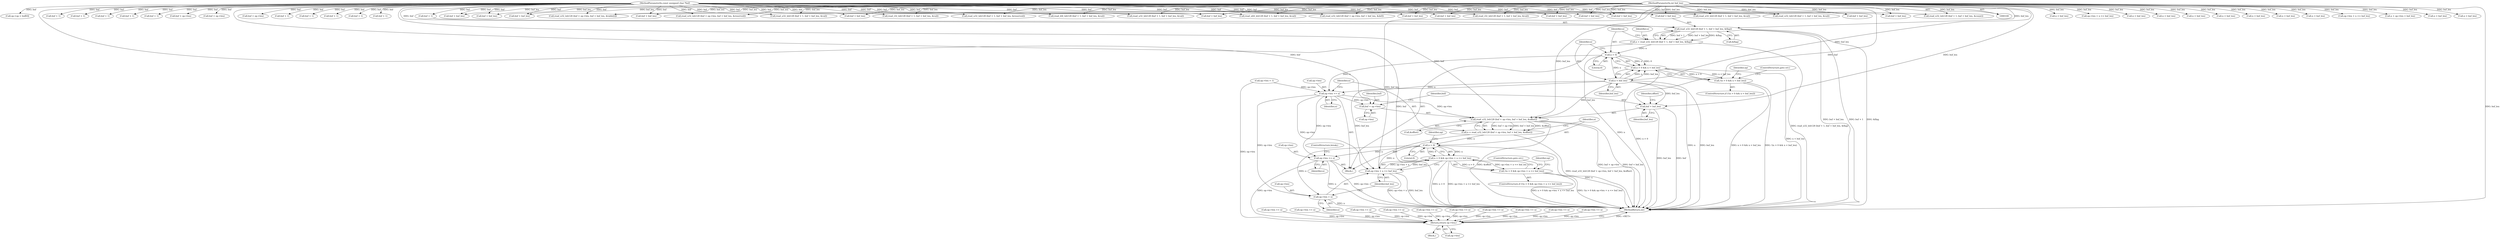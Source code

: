 digraph "0_radare2_52b1526443c1f433087928291d1c3d37a5600515@API" {
"1000787" [label="(Call,read_u32_leb128 (buf + 1, buf + buf_len, &flag))"];
"1000102" [label="(MethodParameterIn,const unsigned char *buf)"];
"1000103" [label="(MethodParameterIn,int buf_len)"];
"1000785" [label="(Call,n = read_u32_leb128 (buf + 1, buf + buf_len, &flag))"];
"1000799" [label="(Call,n > 0)"];
"1000798" [label="(Call,n > 0 && n < buf_len)"];
"1000797" [label="(Call,!(n > 0 && n < buf_len))"];
"1000802" [label="(Call,n < buf_len)"];
"1000806" [label="(Call,op->len += n)"];
"1000813" [label="(Call,read_u32_leb128 (buf + op->len, buf + buf_len, &offset))"];
"1000811" [label="(Call,n = read_u32_leb128 (buf + op->len, buf + buf_len, &offset))"];
"1000827" [label="(Call,n > 0)"];
"1000826" [label="(Call,n > 0 && op->len + n <= buf_len)"];
"1000825" [label="(Call,!(n > 0 && op->len + n <= buf_len))"];
"1000830" [label="(Call,op->len + n <= buf_len)"];
"1000831" [label="(Call,op->len + n)"];
"1000849" [label="(Call,op->len += n)"];
"1001053" [label="(Return,return op->len;)"];
"1000814" [label="(Call,buf + op->len)"];
"1000819" [label="(Call,buf + buf_len)"];
"1000830" [label="(Call,op->len + n <= buf_len)"];
"1000530" [label="(Call,buf + op->len)"];
"1000799" [label="(Call,n > 0)"];
"1000660" [label="(Call,buf + op->len)"];
"1000718" [label="(Call,buf + 1)"];
"1000913" [label="(Call,buf + 1)"];
"1000454" [label="(Call,buf + buf_len)"];
"1000965" [label="(Call,op->len += n)"];
"1000897" [label="(Call,op->len += n)"];
"1001035" [label="(Call,n < buf_len)"];
"1000105" [label="(Call,op->len = 1)"];
"1000837" [label="(ControlStructure,goto err;)"];
"1000402" [label="(Call,buf + buf_len)"];
"1000836" [label="(Identifier,buf_len)"];
"1000984" [label="(Call,buf + buf_len)"];
"1000427" [label="(Call,op->len += n)"];
"1000514" [label="(Call,op->len + n <= buf_len)"];
"1000814" [label="(Call,buf + op->len)"];
"1000916" [label="(Call,buf + buf_len)"];
"1000797" [label="(Call,!(n > 0 && n < buf_len))"];
"1000786" [label="(Identifier,n)"];
"1000659" [label="(Call,read_u32_leb128 (buf + op->len, buf + buf_len, &reserved))"];
"1000931" [label="(Call,op->len += n)"];
"1000840" [label="(Identifier,op)"];
"1000820" [label="(Identifier,buf)"];
"1000787" [label="(Call,read_u32_leb128 (buf + 1, buf + buf_len, &flag))"];
"1001045" [label="(Call,op->len += n)"];
"1000791" [label="(Call,buf + buf_len)"];
"1000912" [label="(Call,read_i32_leb128 (buf + 1, buf + buf_len, &val))"];
"1000732" [label="(Call,n < buf_len)"];
"1000306" [label="(Call,n < buf_len)"];
"1000788" [label="(Call,buf + 1)"];
"1000633" [label="(Call,read_u32_leb128 (buf + 1, buf + buf_len, &val))"];
"1000529" [label="(Call,read_u32_leb128 (buf + op->len, buf + buf_len, &def))"];
"1000500" [label="(Call,buf + op->len)"];
"1000291" [label="(Call,read_i32_leb128 (buf + 1, buf + buf_len, &val))"];
"1000803" [label="(Identifier,n)"];
"1000796" [label="(ControlStructure,if (!(n > 0 && n < buf_len)))"];
"1000801" [label="(Literal,0)"];
"1000721" [label="(Call,buf + buf_len)"];
"1000381" [label="(Call,op->len += n)"];
"1000794" [label="(Call,&flag)"];
"1000813" [label="(Call,read_u32_leb128 (buf + op->len, buf + buf_len, &offset))"];
"1000554" [label="(Call,op->len += n)"];
"1000451" [label="(Call,buf + 1)"];
"1000981" [label="(Call,buf + 1)"];
"1000398" [label="(Call,read_u32_leb128 (buf + 1, buf + buf_len, &val))"];
"1000637" [label="(Call,buf + buf_len)"];
"1000827" [label="(Call,n > 0)"];
"1000947" [label="(Call,buf + 1)"];
"1000450" [label="(Call,read_u32_leb128 (buf + 1, buf + buf_len, &count))"];
"1000807" [label="(Call,op->len)"];
"1000110" [label="(Call,op->op = buf[0])"];
"1000499" [label="(Call,read_u32_leb128 (buf + op->len, buf + buf_len, &table[i]))"];
"1000880" [label="(Call,n < buf_len)"];
"1000961" [label="(Call,n < buf_len)"];
"1000808" [label="(Identifier,op)"];
"1000995" [label="(Call,n < buf_len)"];
"1000869" [label="(Call,buf + buf_len)"];
"1000823" [label="(Identifier,offset)"];
"1000717" [label="(Call,read_u32_leb128 (buf + 1, buf + buf_len, &val))"];
"1000812" [label="(Identifier,n)"];
"1000465" [label="(Call,n < buf_len)"];
"1000850" [label="(Call,op->len)"];
"1000665" [label="(Call,buf + buf_len)"];
"1000826" [label="(Call,n > 0 && op->len + n <= buf_len)"];
"1000865" [label="(Call,read_u32_leb128 (buf + 1, buf + buf_len, &reserved))"];
"1000698" [label="(Call,op->len += n)"];
"1000946" [label="(Call,read_i64_leb128 (buf + 1, buf + buf_len, &val))"];
"1000295" [label="(Call,buf + buf_len)"];
"1000816" [label="(Call,op->len)"];
"1000648" [label="(Call,n < buf_len)"];
"1000835" [label="(Identifier,n)"];
"1000815" [label="(Identifier,buf)"];
"1000805" [label="(ControlStructure,goto err;)"];
"1000824" [label="(ControlStructure,if (!(n > 0 && op->len + n <= buf_len)))"];
"1000804" [label="(Identifier,buf_len)"];
"1000292" [label="(Call,buf + 1)"];
"1000802" [label="(Call,n < buf_len)"];
"1000832" [label="(Call,op->len)"];
"1001020" [label="(Call,read_u64_leb128 (buf + 1, buf + buf_len, &val))"];
"1000746" [label="(Call,op->len += n)"];
"1000853" [label="(Identifier,n)"];
"1000854" [label="(ControlStructure,break;)"];
"1000822" [label="(Call,&offset)"];
"1000535" [label="(Call,buf + buf_len)"];
"1001024" [label="(Call,buf + buf_len)"];
"1000833" [label="(Identifier,op)"];
"1001021" [label="(Call,buf + 1)"];
"1000505" [label="(Call,buf + buf_len)"];
"1000821" [label="(Identifier,buf_len)"];
"1000866" [label="(Call,buf + 1)"];
"1000676" [label="(Call,op->len + n <= buf_len)"];
"1001073" [label="(MethodReturn,int)"];
"1000849" [label="(Call,op->len += n)"];
"1000634" [label="(Call,buf + 1)"];
"1000546" [label="(Call,n + op->len < buf_len)"];
"1000811" [label="(Call,n = read_u32_leb128 (buf + op->len, buf + buf_len, &offset))"];
"1000800" [label="(Identifier,n)"];
"1000829" [label="(Literal,0)"];
"1001005" [label="(Call,op->len += n)"];
"1000810" [label="(Identifier,n)"];
"1000103" [label="(MethodParameterIn,int buf_len)"];
"1000980" [label="(Call,read_u32_leb128 (buf + 1, buf + buf_len, &val))"];
"1000798" [label="(Call,n > 0 && n < buf_len)"];
"1000399" [label="(Call,buf + 1)"];
"1000413" [label="(Call,n < buf_len)"];
"1000104" [label="(Block,)"];
"1000785" [label="(Call,n = read_u32_leb128 (buf + 1, buf + buf_len, &flag))"];
"1000102" [label="(MethodParameterIn,const unsigned char *buf)"];
"1000806" [label="(Call,op->len += n)"];
"1000819" [label="(Call,buf + buf_len)"];
"1000831" [label="(Call,op->len + n)"];
"1001053" [label="(Return,return op->len;)"];
"1000775" [label="(Block,)"];
"1001054" [label="(Call,op->len)"];
"1000828" [label="(Identifier,n)"];
"1000927" [label="(Call,n < buf_len)"];
"1000950" [label="(Call,buf + buf_len)"];
"1000825" [label="(Call,!(n > 0 && op->len + n <= buf_len))"];
"1000787" -> "1000785"  [label="AST: "];
"1000787" -> "1000794"  [label="CFG: "];
"1000788" -> "1000787"  [label="AST: "];
"1000791" -> "1000787"  [label="AST: "];
"1000794" -> "1000787"  [label="AST: "];
"1000785" -> "1000787"  [label="CFG: "];
"1000787" -> "1001073"  [label="DDG: buf + buf_len"];
"1000787" -> "1001073"  [label="DDG: buf + 1"];
"1000787" -> "1001073"  [label="DDG: &flag"];
"1000787" -> "1000785"  [label="DDG: buf + 1"];
"1000787" -> "1000785"  [label="DDG: buf + buf_len"];
"1000787" -> "1000785"  [label="DDG: &flag"];
"1000102" -> "1000787"  [label="DDG: buf"];
"1000103" -> "1000787"  [label="DDG: buf_len"];
"1000102" -> "1000100"  [label="AST: "];
"1000102" -> "1001073"  [label="DDG: buf"];
"1000102" -> "1000110"  [label="DDG: buf"];
"1000102" -> "1000291"  [label="DDG: buf"];
"1000102" -> "1000292"  [label="DDG: buf"];
"1000102" -> "1000295"  [label="DDG: buf"];
"1000102" -> "1000398"  [label="DDG: buf"];
"1000102" -> "1000399"  [label="DDG: buf"];
"1000102" -> "1000402"  [label="DDG: buf"];
"1000102" -> "1000450"  [label="DDG: buf"];
"1000102" -> "1000451"  [label="DDG: buf"];
"1000102" -> "1000454"  [label="DDG: buf"];
"1000102" -> "1000499"  [label="DDG: buf"];
"1000102" -> "1000500"  [label="DDG: buf"];
"1000102" -> "1000505"  [label="DDG: buf"];
"1000102" -> "1000529"  [label="DDG: buf"];
"1000102" -> "1000530"  [label="DDG: buf"];
"1000102" -> "1000535"  [label="DDG: buf"];
"1000102" -> "1000633"  [label="DDG: buf"];
"1000102" -> "1000634"  [label="DDG: buf"];
"1000102" -> "1000637"  [label="DDG: buf"];
"1000102" -> "1000659"  [label="DDG: buf"];
"1000102" -> "1000660"  [label="DDG: buf"];
"1000102" -> "1000665"  [label="DDG: buf"];
"1000102" -> "1000717"  [label="DDG: buf"];
"1000102" -> "1000718"  [label="DDG: buf"];
"1000102" -> "1000721"  [label="DDG: buf"];
"1000102" -> "1000788"  [label="DDG: buf"];
"1000102" -> "1000791"  [label="DDG: buf"];
"1000102" -> "1000813"  [label="DDG: buf"];
"1000102" -> "1000814"  [label="DDG: buf"];
"1000102" -> "1000819"  [label="DDG: buf"];
"1000102" -> "1000865"  [label="DDG: buf"];
"1000102" -> "1000866"  [label="DDG: buf"];
"1000102" -> "1000869"  [label="DDG: buf"];
"1000102" -> "1000912"  [label="DDG: buf"];
"1000102" -> "1000913"  [label="DDG: buf"];
"1000102" -> "1000916"  [label="DDG: buf"];
"1000102" -> "1000946"  [label="DDG: buf"];
"1000102" -> "1000947"  [label="DDG: buf"];
"1000102" -> "1000950"  [label="DDG: buf"];
"1000102" -> "1000980"  [label="DDG: buf"];
"1000102" -> "1000981"  [label="DDG: buf"];
"1000102" -> "1000984"  [label="DDG: buf"];
"1000102" -> "1001020"  [label="DDG: buf"];
"1000102" -> "1001021"  [label="DDG: buf"];
"1000102" -> "1001024"  [label="DDG: buf"];
"1000103" -> "1000100"  [label="AST: "];
"1000103" -> "1001073"  [label="DDG: buf_len"];
"1000103" -> "1000291"  [label="DDG: buf_len"];
"1000103" -> "1000295"  [label="DDG: buf_len"];
"1000103" -> "1000306"  [label="DDG: buf_len"];
"1000103" -> "1000398"  [label="DDG: buf_len"];
"1000103" -> "1000402"  [label="DDG: buf_len"];
"1000103" -> "1000413"  [label="DDG: buf_len"];
"1000103" -> "1000450"  [label="DDG: buf_len"];
"1000103" -> "1000454"  [label="DDG: buf_len"];
"1000103" -> "1000465"  [label="DDG: buf_len"];
"1000103" -> "1000499"  [label="DDG: buf_len"];
"1000103" -> "1000505"  [label="DDG: buf_len"];
"1000103" -> "1000514"  [label="DDG: buf_len"];
"1000103" -> "1000529"  [label="DDG: buf_len"];
"1000103" -> "1000535"  [label="DDG: buf_len"];
"1000103" -> "1000546"  [label="DDG: buf_len"];
"1000103" -> "1000633"  [label="DDG: buf_len"];
"1000103" -> "1000637"  [label="DDG: buf_len"];
"1000103" -> "1000648"  [label="DDG: buf_len"];
"1000103" -> "1000659"  [label="DDG: buf_len"];
"1000103" -> "1000665"  [label="DDG: buf_len"];
"1000103" -> "1000676"  [label="DDG: buf_len"];
"1000103" -> "1000717"  [label="DDG: buf_len"];
"1000103" -> "1000721"  [label="DDG: buf_len"];
"1000103" -> "1000732"  [label="DDG: buf_len"];
"1000103" -> "1000791"  [label="DDG: buf_len"];
"1000103" -> "1000802"  [label="DDG: buf_len"];
"1000103" -> "1000813"  [label="DDG: buf_len"];
"1000103" -> "1000819"  [label="DDG: buf_len"];
"1000103" -> "1000830"  [label="DDG: buf_len"];
"1000103" -> "1000865"  [label="DDG: buf_len"];
"1000103" -> "1000869"  [label="DDG: buf_len"];
"1000103" -> "1000880"  [label="DDG: buf_len"];
"1000103" -> "1000912"  [label="DDG: buf_len"];
"1000103" -> "1000916"  [label="DDG: buf_len"];
"1000103" -> "1000927"  [label="DDG: buf_len"];
"1000103" -> "1000946"  [label="DDG: buf_len"];
"1000103" -> "1000950"  [label="DDG: buf_len"];
"1000103" -> "1000961"  [label="DDG: buf_len"];
"1000103" -> "1000980"  [label="DDG: buf_len"];
"1000103" -> "1000984"  [label="DDG: buf_len"];
"1000103" -> "1000995"  [label="DDG: buf_len"];
"1000103" -> "1001020"  [label="DDG: buf_len"];
"1000103" -> "1001024"  [label="DDG: buf_len"];
"1000103" -> "1001035"  [label="DDG: buf_len"];
"1000785" -> "1000775"  [label="AST: "];
"1000786" -> "1000785"  [label="AST: "];
"1000800" -> "1000785"  [label="CFG: "];
"1000785" -> "1001073"  [label="DDG: read_u32_leb128 (buf + 1, buf + buf_len, &flag)"];
"1000785" -> "1000799"  [label="DDG: n"];
"1000799" -> "1000798"  [label="AST: "];
"1000799" -> "1000801"  [label="CFG: "];
"1000800" -> "1000799"  [label="AST: "];
"1000801" -> "1000799"  [label="AST: "];
"1000803" -> "1000799"  [label="CFG: "];
"1000798" -> "1000799"  [label="CFG: "];
"1000799" -> "1001073"  [label="DDG: n"];
"1000799" -> "1000798"  [label="DDG: n"];
"1000799" -> "1000798"  [label="DDG: 0"];
"1000799" -> "1000802"  [label="DDG: n"];
"1000799" -> "1000806"  [label="DDG: n"];
"1000798" -> "1000797"  [label="AST: "];
"1000798" -> "1000802"  [label="CFG: "];
"1000802" -> "1000798"  [label="AST: "];
"1000797" -> "1000798"  [label="CFG: "];
"1000798" -> "1001073"  [label="DDG: n < buf_len"];
"1000798" -> "1001073"  [label="DDG: n > 0"];
"1000798" -> "1000797"  [label="DDG: n > 0"];
"1000798" -> "1000797"  [label="DDG: n < buf_len"];
"1000802" -> "1000798"  [label="DDG: n"];
"1000802" -> "1000798"  [label="DDG: buf_len"];
"1000797" -> "1000796"  [label="AST: "];
"1000805" -> "1000797"  [label="CFG: "];
"1000808" -> "1000797"  [label="CFG: "];
"1000797" -> "1001073"  [label="DDG: n > 0 && n < buf_len"];
"1000797" -> "1001073"  [label="DDG: !(n > 0 && n < buf_len)"];
"1000802" -> "1000804"  [label="CFG: "];
"1000803" -> "1000802"  [label="AST: "];
"1000804" -> "1000802"  [label="AST: "];
"1000802" -> "1001073"  [label="DDG: n"];
"1000802" -> "1001073"  [label="DDG: buf_len"];
"1000802" -> "1000806"  [label="DDG: n"];
"1000802" -> "1000813"  [label="DDG: buf_len"];
"1000802" -> "1000819"  [label="DDG: buf_len"];
"1000802" -> "1000830"  [label="DDG: buf_len"];
"1000806" -> "1000775"  [label="AST: "];
"1000806" -> "1000810"  [label="CFG: "];
"1000807" -> "1000806"  [label="AST: "];
"1000810" -> "1000806"  [label="AST: "];
"1000812" -> "1000806"  [label="CFG: "];
"1000105" -> "1000806"  [label="DDG: op->len"];
"1000806" -> "1000813"  [label="DDG: op->len"];
"1000806" -> "1000814"  [label="DDG: op->len"];
"1000806" -> "1000830"  [label="DDG: op->len"];
"1000806" -> "1000831"  [label="DDG: op->len"];
"1000806" -> "1000849"  [label="DDG: op->len"];
"1000813" -> "1000811"  [label="AST: "];
"1000813" -> "1000822"  [label="CFG: "];
"1000814" -> "1000813"  [label="AST: "];
"1000819" -> "1000813"  [label="AST: "];
"1000822" -> "1000813"  [label="AST: "];
"1000811" -> "1000813"  [label="CFG: "];
"1000813" -> "1001073"  [label="DDG: buf + op->len"];
"1000813" -> "1001073"  [label="DDG: buf + buf_len"];
"1000813" -> "1001073"  [label="DDG: &offset"];
"1000813" -> "1000811"  [label="DDG: buf + op->len"];
"1000813" -> "1000811"  [label="DDG: buf + buf_len"];
"1000813" -> "1000811"  [label="DDG: &offset"];
"1000811" -> "1000775"  [label="AST: "];
"1000812" -> "1000811"  [label="AST: "];
"1000828" -> "1000811"  [label="CFG: "];
"1000811" -> "1001073"  [label="DDG: read_u32_leb128 (buf + op->len, buf + buf_len, &offset)"];
"1000811" -> "1000827"  [label="DDG: n"];
"1000827" -> "1000826"  [label="AST: "];
"1000827" -> "1000829"  [label="CFG: "];
"1000828" -> "1000827"  [label="AST: "];
"1000829" -> "1000827"  [label="AST: "];
"1000833" -> "1000827"  [label="CFG: "];
"1000826" -> "1000827"  [label="CFG: "];
"1000827" -> "1001073"  [label="DDG: n"];
"1000827" -> "1000826"  [label="DDG: n"];
"1000827" -> "1000826"  [label="DDG: 0"];
"1000827" -> "1000830"  [label="DDG: n"];
"1000827" -> "1000831"  [label="DDG: n"];
"1000827" -> "1000849"  [label="DDG: n"];
"1000826" -> "1000825"  [label="AST: "];
"1000826" -> "1000830"  [label="CFG: "];
"1000830" -> "1000826"  [label="AST: "];
"1000825" -> "1000826"  [label="CFG: "];
"1000826" -> "1001073"  [label="DDG: n > 0"];
"1000826" -> "1001073"  [label="DDG: op->len + n <= buf_len"];
"1000826" -> "1000825"  [label="DDG: n > 0"];
"1000826" -> "1000825"  [label="DDG: op->len + n <= buf_len"];
"1000830" -> "1000826"  [label="DDG: op->len + n"];
"1000830" -> "1000826"  [label="DDG: buf_len"];
"1000825" -> "1000824"  [label="AST: "];
"1000837" -> "1000825"  [label="CFG: "];
"1000840" -> "1000825"  [label="CFG: "];
"1000825" -> "1001073"  [label="DDG: n > 0 && op->len + n <= buf_len"];
"1000825" -> "1001073"  [label="DDG: !(n > 0 && op->len + n <= buf_len)"];
"1000830" -> "1000836"  [label="CFG: "];
"1000831" -> "1000830"  [label="AST: "];
"1000836" -> "1000830"  [label="AST: "];
"1000830" -> "1001073"  [label="DDG: buf_len"];
"1000830" -> "1001073"  [label="DDG: op->len + n"];
"1000831" -> "1000835"  [label="CFG: "];
"1000832" -> "1000831"  [label="AST: "];
"1000835" -> "1000831"  [label="AST: "];
"1000836" -> "1000831"  [label="CFG: "];
"1000831" -> "1001073"  [label="DDG: n"];
"1000849" -> "1000775"  [label="AST: "];
"1000849" -> "1000853"  [label="CFG: "];
"1000850" -> "1000849"  [label="AST: "];
"1000853" -> "1000849"  [label="AST: "];
"1000854" -> "1000849"  [label="CFG: "];
"1000849" -> "1001073"  [label="DDG: op->len"];
"1000849" -> "1001073"  [label="DDG: n"];
"1000849" -> "1001053"  [label="DDG: op->len"];
"1001053" -> "1000104"  [label="AST: "];
"1001053" -> "1001054"  [label="CFG: "];
"1001054" -> "1001053"  [label="AST: "];
"1001073" -> "1001053"  [label="CFG: "];
"1001053" -> "1001073"  [label="DDG: <RET>"];
"1000427" -> "1001053"  [label="DDG: op->len"];
"1000746" -> "1001053"  [label="DDG: op->len"];
"1000897" -> "1001053"  [label="DDG: op->len"];
"1000965" -> "1001053"  [label="DDG: op->len"];
"1000381" -> "1001053"  [label="DDG: op->len"];
"1000931" -> "1001053"  [label="DDG: op->len"];
"1001005" -> "1001053"  [label="DDG: op->len"];
"1001045" -> "1001053"  [label="DDG: op->len"];
"1000105" -> "1001053"  [label="DDG: op->len"];
"1000554" -> "1001053"  [label="DDG: op->len"];
"1000698" -> "1001053"  [label="DDG: op->len"];
"1000814" -> "1000816"  [label="CFG: "];
"1000815" -> "1000814"  [label="AST: "];
"1000816" -> "1000814"  [label="AST: "];
"1000820" -> "1000814"  [label="CFG: "];
"1000819" -> "1000821"  [label="CFG: "];
"1000820" -> "1000819"  [label="AST: "];
"1000821" -> "1000819"  [label="AST: "];
"1000823" -> "1000819"  [label="CFG: "];
"1000819" -> "1001073"  [label="DDG: buf"];
"1000819" -> "1001073"  [label="DDG: buf_len"];
}
